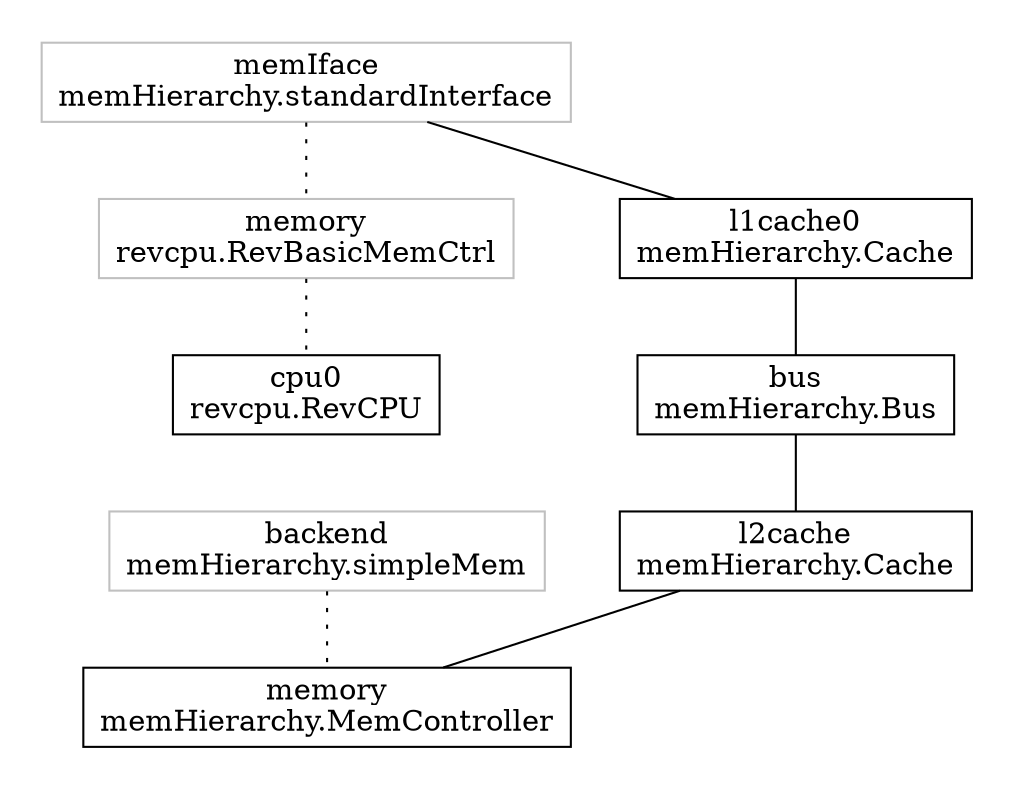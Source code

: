 graph "sst_simulation" {
overlap=scale;
splines=spline;
node [shape=record];
graph [style=invis];

subgraph cluster_0 {
0 [label="{<main> l2cache\nmemHierarchy.Cache}"];

}

subgraph cluster_1 {
1 [label="{<main> bus\nmemHierarchy.Bus}"];

}

subgraph cluster_2 {
2 [label="{<main> memory\nmemHierarchy.MemController}"];

4294967298 [color=gray,label="{<main> backend\nmemHierarchy.simpleMem}"];

4294967298:"main" -- 2:"main" [style=dotted];

}

subgraph cluster_3 {
3 [label="{<main> cpu0\nrevcpu.RevCPU}"];

4294967299 [color=gray,label="{<main> memory\nrevcpu.RevBasicMemCtrl}"];

4294967299:"main" -- 3:"main" [style=dotted];

8589934595 [color=gray,label="{<main> memIface\nmemHierarchy.standardInterface}"];

8589934595:"main" -- 4294967299:"main" [style=dotted];

}

subgraph cluster_4 {
4 [label="{<main> l1cache0\nmemHierarchy.Cache}"];

}


1 -- 0
0 -- 2
8589934595 -- 4
4 -- 1

}
